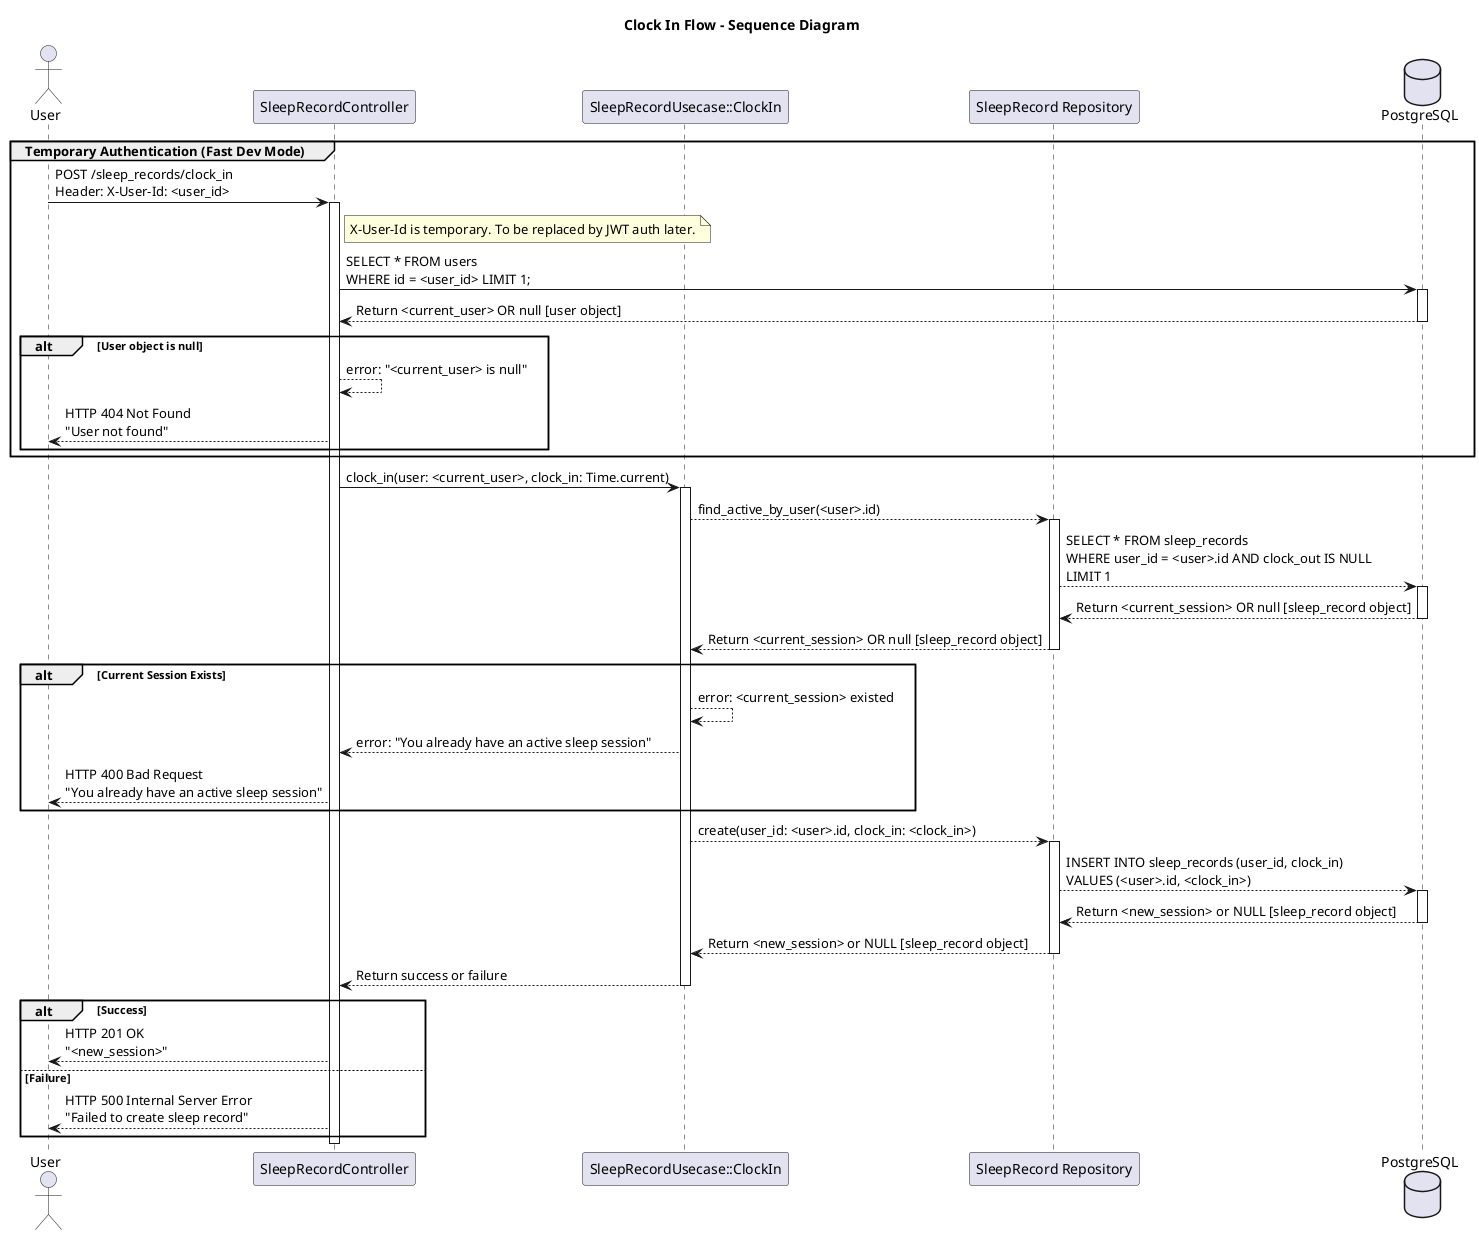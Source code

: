 @startuml ClockInFlow
title Clock In Flow - Sequence Diagram

' Define actors and components
actor User
participant "SleepRecordController" as Controller
participant "SleepRecordUsecase::ClockIn" as Usecase
participant "SleepRecord Repository" as Repository
database "PostgreSQL" as DB

' Temporary auth via X-User-Id header (for fast development, to be replaced later)
group Temporary Authentication (Fast Dev Mode)
    User -> Controller: POST /sleep_records/clock_in\nHeader: X-User-Id: <user_id>
    activate Controller

    note right of Controller
      X-User-Id is temporary. To be replaced by JWT auth later.
    end note

    Controller -> DB: SELECT * FROM users\nWHERE id = <user_id> LIMIT 1;
    activate DB
    DB --> Controller: Return <current_user> OR null [user object]
    deactivate DB

    alt User object is null
        Controller --> Controller: error: "<current_user> is null"
        Controller --> User: HTTP 404 Not Found\n"User not found"
    end
end group

Controller -> Usecase: clock_in(user: <current_user>, clock_in: Time.current)
activate Usecase

Usecase --> Repository: find_active_by_user(<user>.id)
activate Repository
Repository --> DB: SELECT * FROM sleep_records \nWHERE user_id = <user>.id AND clock_out IS NULL \nLIMIT 1
activate DB
DB --> Repository: Return <current_session> OR null [sleep_record object]
deactivate DB
Repository --> Usecase: Return <current_session> OR null [sleep_record object]
deactivate Repository

alt Current Session Exists
    Usecase --> Usecase: error: <current_session> existed
    Usecase --> Controller: error: "You already have an active sleep session"
    Controller --> User: HTTP 400 Bad Request\n"You already have an active sleep session"
end

Usecase --> Repository: create(user_id: <user>.id, clock_in: <clock_in>)
activate Repository
Repository --> DB: INSERT INTO sleep_records (user_id, clock_in)\nVALUES (<user>.id, <clock_in>)
activate DB
DB --> Repository: Return <new_session> or NULL [sleep_record object]
deactivate DB
Repository --> Usecase: Return <new_session> or NULL [sleep_record object]
deactivate Repository
Usecase --> Controller: Return success or failure
deactivate Usecase

alt Success    
    Controller --> User: HTTP 201 OK\n"<new_session>"
else Failure
    Controller --> User: HTTP 500 Internal Server Error\n"Failed to create sleep record"
end
deactivate Controller

@enduml